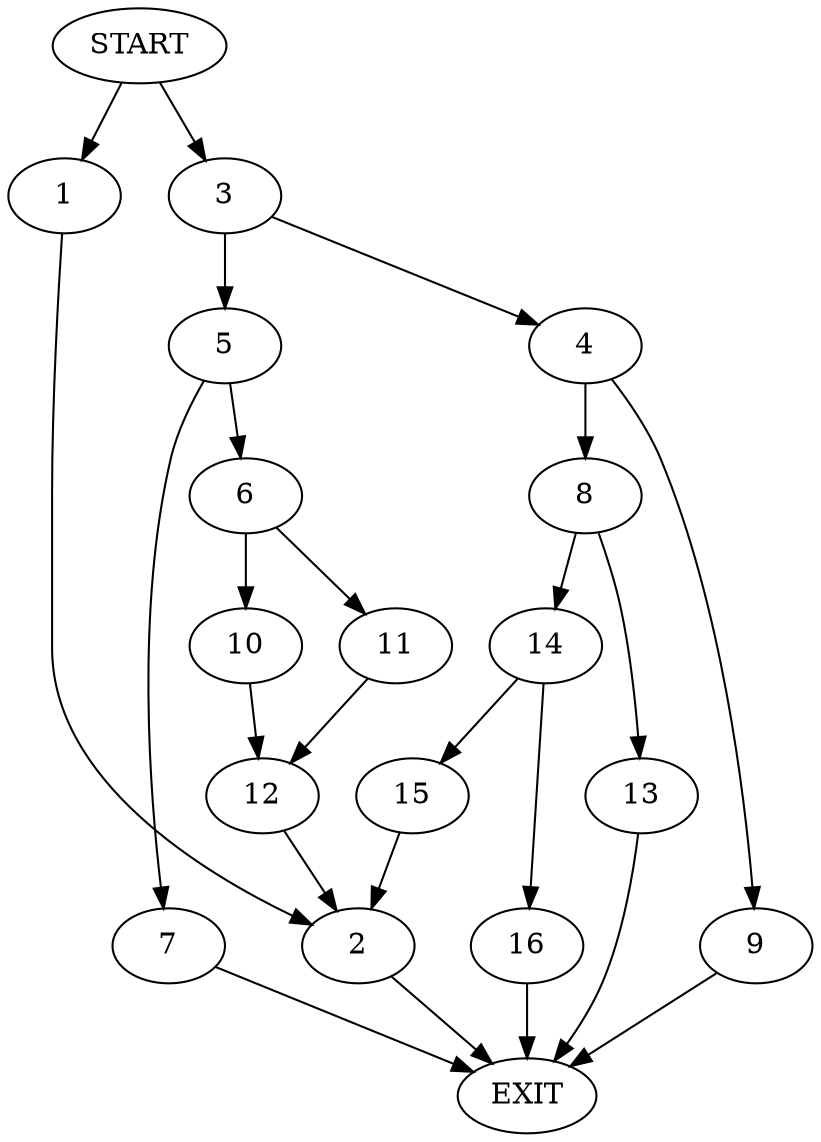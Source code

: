 digraph {
0 [label="START"]
17 [label="EXIT"]
0 -> 1
1 -> 2
2 -> 17
0 -> 3
3 -> 4
3 -> 5
5 -> 6
5 -> 7
4 -> 8
4 -> 9
6 -> 10
6 -> 11
7 -> 17
10 -> 12
11 -> 12
12 -> 2
9 -> 17
8 -> 13
8 -> 14
13 -> 17
14 -> 15
14 -> 16
15 -> 2
16 -> 17
}
